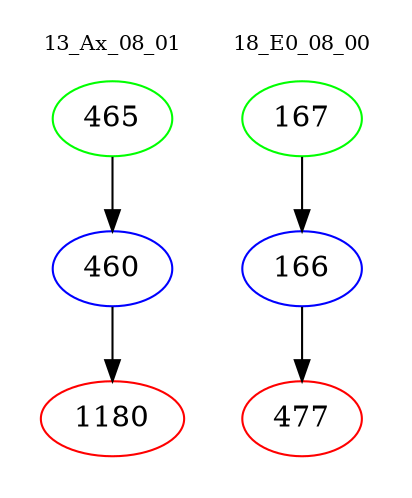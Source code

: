 digraph{
subgraph cluster_0 {
color = white
label = "13_Ax_08_01";
fontsize=10;
T0_465 [label="465", color="green"]
T0_465 -> T0_460 [color="black"]
T0_460 [label="460", color="blue"]
T0_460 -> T0_1180 [color="black"]
T0_1180 [label="1180", color="red"]
}
subgraph cluster_1 {
color = white
label = "18_E0_08_00";
fontsize=10;
T1_167 [label="167", color="green"]
T1_167 -> T1_166 [color="black"]
T1_166 [label="166", color="blue"]
T1_166 -> T1_477 [color="black"]
T1_477 [label="477", color="red"]
}
}
